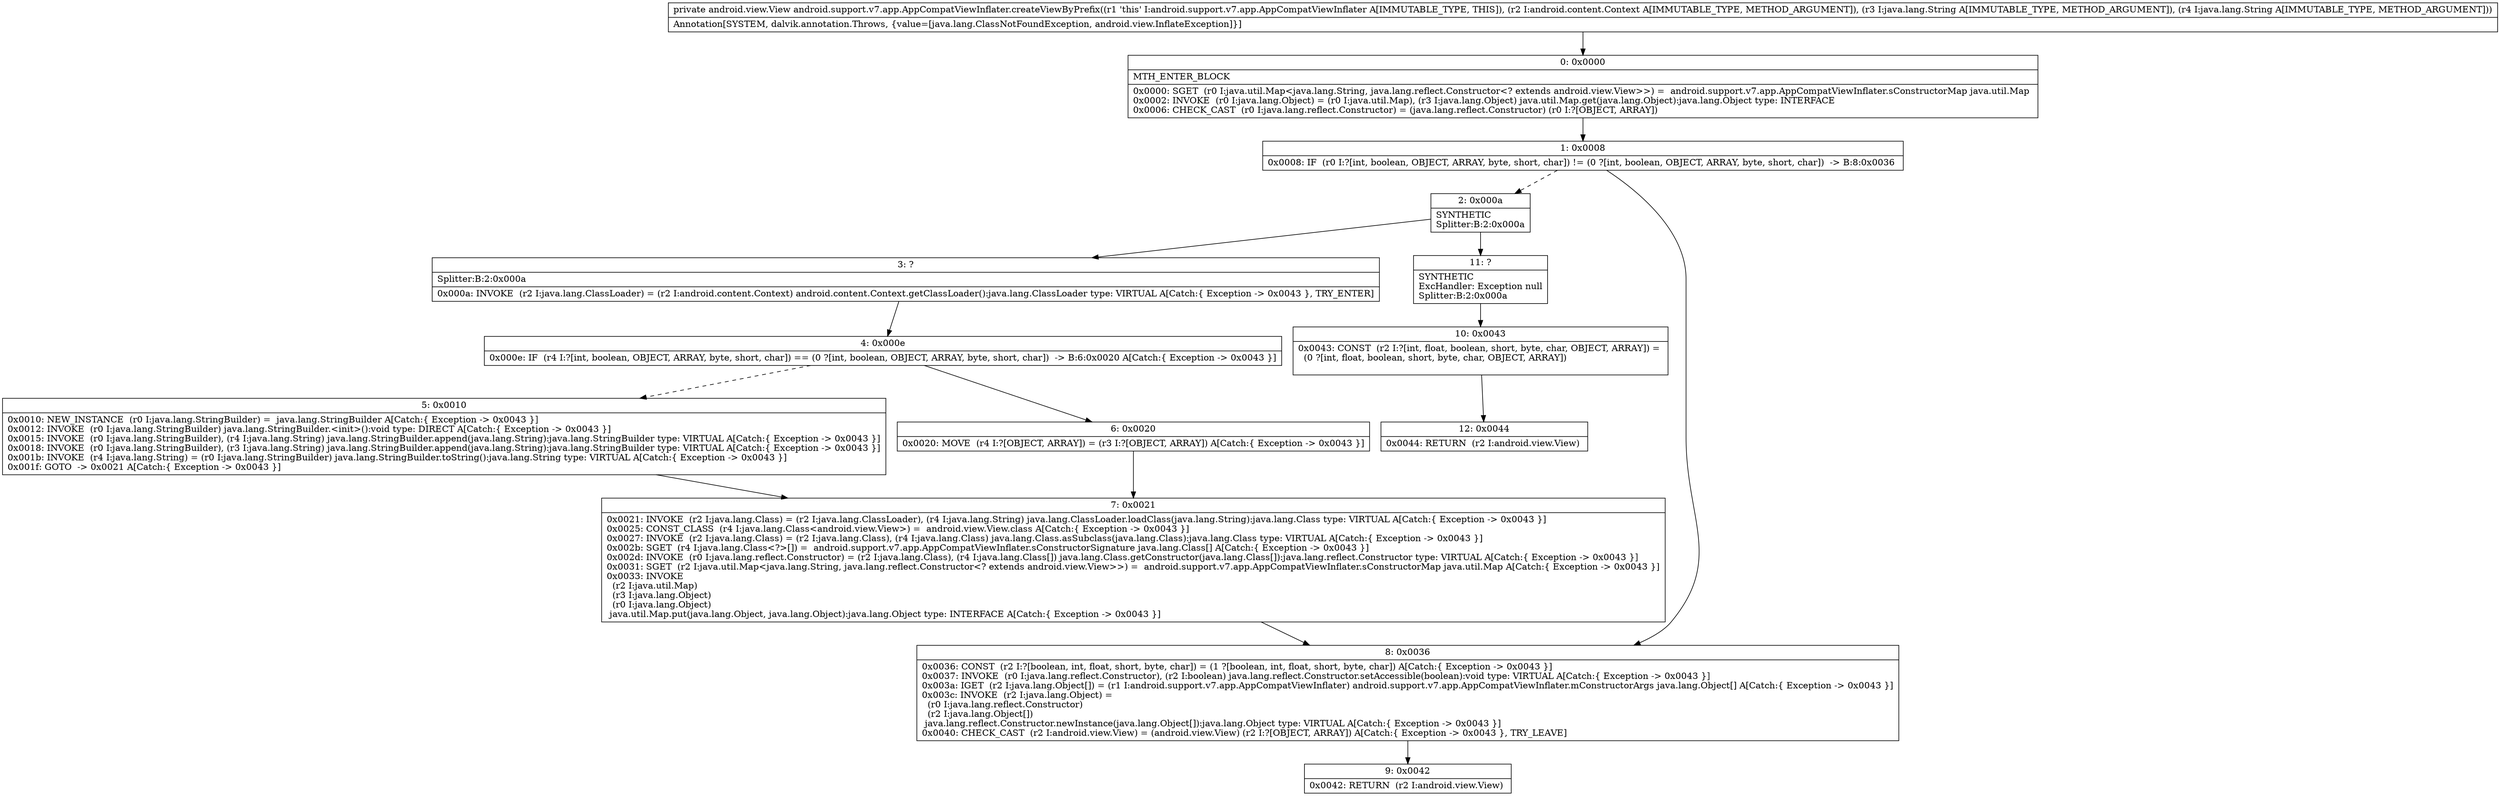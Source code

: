 digraph "CFG forandroid.support.v7.app.AppCompatViewInflater.createViewByPrefix(Landroid\/content\/Context;Ljava\/lang\/String;Ljava\/lang\/String;)Landroid\/view\/View;" {
Node_0 [shape=record,label="{0\:\ 0x0000|MTH_ENTER_BLOCK\l|0x0000: SGET  (r0 I:java.util.Map\<java.lang.String, java.lang.reflect.Constructor\<? extends android.view.View\>\>) =  android.support.v7.app.AppCompatViewInflater.sConstructorMap java.util.Map \l0x0002: INVOKE  (r0 I:java.lang.Object) = (r0 I:java.util.Map), (r3 I:java.lang.Object) java.util.Map.get(java.lang.Object):java.lang.Object type: INTERFACE \l0x0006: CHECK_CAST  (r0 I:java.lang.reflect.Constructor) = (java.lang.reflect.Constructor) (r0 I:?[OBJECT, ARRAY]) \l}"];
Node_1 [shape=record,label="{1\:\ 0x0008|0x0008: IF  (r0 I:?[int, boolean, OBJECT, ARRAY, byte, short, char]) != (0 ?[int, boolean, OBJECT, ARRAY, byte, short, char])  \-\> B:8:0x0036 \l}"];
Node_2 [shape=record,label="{2\:\ 0x000a|SYNTHETIC\lSplitter:B:2:0x000a\l}"];
Node_3 [shape=record,label="{3\:\ ?|Splitter:B:2:0x000a\l|0x000a: INVOKE  (r2 I:java.lang.ClassLoader) = (r2 I:android.content.Context) android.content.Context.getClassLoader():java.lang.ClassLoader type: VIRTUAL A[Catch:\{ Exception \-\> 0x0043 \}, TRY_ENTER]\l}"];
Node_4 [shape=record,label="{4\:\ 0x000e|0x000e: IF  (r4 I:?[int, boolean, OBJECT, ARRAY, byte, short, char]) == (0 ?[int, boolean, OBJECT, ARRAY, byte, short, char])  \-\> B:6:0x0020 A[Catch:\{ Exception \-\> 0x0043 \}]\l}"];
Node_5 [shape=record,label="{5\:\ 0x0010|0x0010: NEW_INSTANCE  (r0 I:java.lang.StringBuilder) =  java.lang.StringBuilder A[Catch:\{ Exception \-\> 0x0043 \}]\l0x0012: INVOKE  (r0 I:java.lang.StringBuilder) java.lang.StringBuilder.\<init\>():void type: DIRECT A[Catch:\{ Exception \-\> 0x0043 \}]\l0x0015: INVOKE  (r0 I:java.lang.StringBuilder), (r4 I:java.lang.String) java.lang.StringBuilder.append(java.lang.String):java.lang.StringBuilder type: VIRTUAL A[Catch:\{ Exception \-\> 0x0043 \}]\l0x0018: INVOKE  (r0 I:java.lang.StringBuilder), (r3 I:java.lang.String) java.lang.StringBuilder.append(java.lang.String):java.lang.StringBuilder type: VIRTUAL A[Catch:\{ Exception \-\> 0x0043 \}]\l0x001b: INVOKE  (r4 I:java.lang.String) = (r0 I:java.lang.StringBuilder) java.lang.StringBuilder.toString():java.lang.String type: VIRTUAL A[Catch:\{ Exception \-\> 0x0043 \}]\l0x001f: GOTO  \-\> 0x0021 A[Catch:\{ Exception \-\> 0x0043 \}]\l}"];
Node_6 [shape=record,label="{6\:\ 0x0020|0x0020: MOVE  (r4 I:?[OBJECT, ARRAY]) = (r3 I:?[OBJECT, ARRAY]) A[Catch:\{ Exception \-\> 0x0043 \}]\l}"];
Node_7 [shape=record,label="{7\:\ 0x0021|0x0021: INVOKE  (r2 I:java.lang.Class) = (r2 I:java.lang.ClassLoader), (r4 I:java.lang.String) java.lang.ClassLoader.loadClass(java.lang.String):java.lang.Class type: VIRTUAL A[Catch:\{ Exception \-\> 0x0043 \}]\l0x0025: CONST_CLASS  (r4 I:java.lang.Class\<android.view.View\>) =  android.view.View.class A[Catch:\{ Exception \-\> 0x0043 \}]\l0x0027: INVOKE  (r2 I:java.lang.Class) = (r2 I:java.lang.Class), (r4 I:java.lang.Class) java.lang.Class.asSubclass(java.lang.Class):java.lang.Class type: VIRTUAL A[Catch:\{ Exception \-\> 0x0043 \}]\l0x002b: SGET  (r4 I:java.lang.Class\<?\>[]) =  android.support.v7.app.AppCompatViewInflater.sConstructorSignature java.lang.Class[] A[Catch:\{ Exception \-\> 0x0043 \}]\l0x002d: INVOKE  (r0 I:java.lang.reflect.Constructor) = (r2 I:java.lang.Class), (r4 I:java.lang.Class[]) java.lang.Class.getConstructor(java.lang.Class[]):java.lang.reflect.Constructor type: VIRTUAL A[Catch:\{ Exception \-\> 0x0043 \}]\l0x0031: SGET  (r2 I:java.util.Map\<java.lang.String, java.lang.reflect.Constructor\<? extends android.view.View\>\>) =  android.support.v7.app.AppCompatViewInflater.sConstructorMap java.util.Map A[Catch:\{ Exception \-\> 0x0043 \}]\l0x0033: INVOKE  \l  (r2 I:java.util.Map)\l  (r3 I:java.lang.Object)\l  (r0 I:java.lang.Object)\l java.util.Map.put(java.lang.Object, java.lang.Object):java.lang.Object type: INTERFACE A[Catch:\{ Exception \-\> 0x0043 \}]\l}"];
Node_8 [shape=record,label="{8\:\ 0x0036|0x0036: CONST  (r2 I:?[boolean, int, float, short, byte, char]) = (1 ?[boolean, int, float, short, byte, char]) A[Catch:\{ Exception \-\> 0x0043 \}]\l0x0037: INVOKE  (r0 I:java.lang.reflect.Constructor), (r2 I:boolean) java.lang.reflect.Constructor.setAccessible(boolean):void type: VIRTUAL A[Catch:\{ Exception \-\> 0x0043 \}]\l0x003a: IGET  (r2 I:java.lang.Object[]) = (r1 I:android.support.v7.app.AppCompatViewInflater) android.support.v7.app.AppCompatViewInflater.mConstructorArgs java.lang.Object[] A[Catch:\{ Exception \-\> 0x0043 \}]\l0x003c: INVOKE  (r2 I:java.lang.Object) = \l  (r0 I:java.lang.reflect.Constructor)\l  (r2 I:java.lang.Object[])\l java.lang.reflect.Constructor.newInstance(java.lang.Object[]):java.lang.Object type: VIRTUAL A[Catch:\{ Exception \-\> 0x0043 \}]\l0x0040: CHECK_CAST  (r2 I:android.view.View) = (android.view.View) (r2 I:?[OBJECT, ARRAY]) A[Catch:\{ Exception \-\> 0x0043 \}, TRY_LEAVE]\l}"];
Node_9 [shape=record,label="{9\:\ 0x0042|0x0042: RETURN  (r2 I:android.view.View) \l}"];
Node_10 [shape=record,label="{10\:\ 0x0043|0x0043: CONST  (r2 I:?[int, float, boolean, short, byte, char, OBJECT, ARRAY]) = \l  (0 ?[int, float, boolean, short, byte, char, OBJECT, ARRAY])\l \l}"];
Node_11 [shape=record,label="{11\:\ ?|SYNTHETIC\lExcHandler: Exception null\lSplitter:B:2:0x000a\l}"];
Node_12 [shape=record,label="{12\:\ 0x0044|0x0044: RETURN  (r2 I:android.view.View) \l}"];
MethodNode[shape=record,label="{private android.view.View android.support.v7.app.AppCompatViewInflater.createViewByPrefix((r1 'this' I:android.support.v7.app.AppCompatViewInflater A[IMMUTABLE_TYPE, THIS]), (r2 I:android.content.Context A[IMMUTABLE_TYPE, METHOD_ARGUMENT]), (r3 I:java.lang.String A[IMMUTABLE_TYPE, METHOD_ARGUMENT]), (r4 I:java.lang.String A[IMMUTABLE_TYPE, METHOD_ARGUMENT]))  | Annotation[SYSTEM, dalvik.annotation.Throws, \{value=[java.lang.ClassNotFoundException, android.view.InflateException]\}]\l}"];
MethodNode -> Node_0;
Node_0 -> Node_1;
Node_1 -> Node_2[style=dashed];
Node_1 -> Node_8;
Node_2 -> Node_3;
Node_2 -> Node_11;
Node_3 -> Node_4;
Node_4 -> Node_5[style=dashed];
Node_4 -> Node_6;
Node_5 -> Node_7;
Node_6 -> Node_7;
Node_7 -> Node_8;
Node_8 -> Node_9;
Node_10 -> Node_12;
Node_11 -> Node_10;
}

